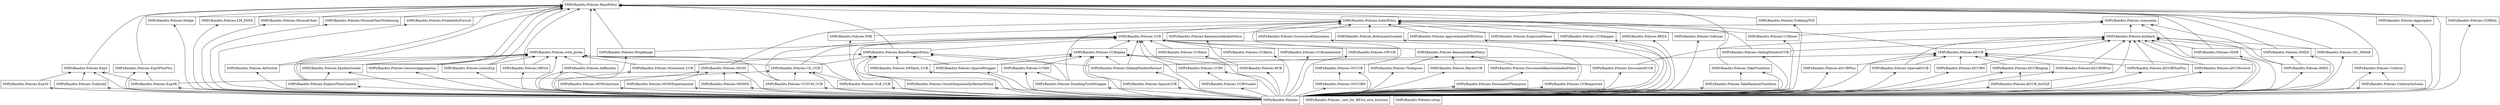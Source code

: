 digraph "packages_SMPyBandits.Policies" {
charset="utf-8"
rankdir=BT
"0" [label="SMPyBandits.Policies", shape="box"];
"1" [label="SMPyBandits.Policies.AdBandits", shape="box"];
"2" [label="SMPyBandits.Policies.AdSwitch", shape="box"];
"3" [label="SMPyBandits.Policies.Aggregator", shape="box"];
"4" [label="SMPyBandits.Policies.ApproximatedFHGittins", shape="box"];
"5" [label="SMPyBandits.Policies.BESA", shape="box"];
"6" [label="SMPyBandits.Policies.BasePolicy", shape="box"];
"7" [label="SMPyBandits.Policies.BaseWrapperPolicy", shape="box"];
"8" [label="SMPyBandits.Policies.BayesUCB", shape="box"];
"9" [label="SMPyBandits.Policies.BayesianIndexPolicy", shape="box"];
"10" [label="SMPyBandits.Policies.BoltzmannGumbel", shape="box"];
"11" [label="SMPyBandits.Policies.CD_UCB", shape="box"];
"12" [label="SMPyBandits.Policies.CORRAL", shape="box"];
"13" [label="SMPyBandits.Policies.CPUCB", shape="box"];
"14" [label="SMPyBandits.Policies.CUSUM_UCB", shape="box"];
"15" [label="SMPyBandits.Policies.DMED", shape="box"];
"16" [label="SMPyBandits.Policies.DiscountedBayesianIndexPolicy", shape="box"];
"17" [label="SMPyBandits.Policies.DiscountedThompson", shape="box"];
"18" [label="SMPyBandits.Policies.DiscountedUCB", shape="box"];
"19" [label="SMPyBandits.Policies.DoublingTrickWrapper", shape="box"];
"20" [label="SMPyBandits.Policies.EmpiricalMeans", shape="box"];
"21" [label="SMPyBandits.Policies.EpsilonGreedy", shape="box"];
"22" [label="SMPyBandits.Policies.Exp3", shape="box"];
"23" [label="SMPyBandits.Policies.Exp3PlusPlus", shape="box"];
"24" [label="SMPyBandits.Policies.Exp3R", shape="box"];
"25" [label="SMPyBandits.Policies.Exp3S", shape="box"];
"26" [label="SMPyBandits.Policies.ExploreThenCommit", shape="box"];
"27" [label="SMPyBandits.Policies.GLR_UCB", shape="box"];
"28" [label="SMPyBandits.Policies.GenericAggregation", shape="box"];
"29" [label="SMPyBandits.Policies.Hedge", shape="box"];
"30" [label="SMPyBandits.Policies.IMED", shape="box"];
"31" [label="SMPyBandits.Policies.IndexPolicy", shape="box"];
"32" [label="SMPyBandits.Policies.LM_DSEE", shape="box"];
"33" [label="SMPyBandits.Policies.LearnExp", shape="box"];
"34" [label="SMPyBandits.Policies.MEGA", shape="box"];
"35" [label="SMPyBandits.Policies.MOSS", shape="box"];
"36" [label="SMPyBandits.Policies.MOSSAnytime", shape="box"];
"37" [label="SMPyBandits.Policies.MOSSExperimental", shape="box"];
"38" [label="SMPyBandits.Policies.MOSSH", shape="box"];
"39" [label="SMPyBandits.Policies.Monitored_UCB", shape="box"];
"40" [label="SMPyBandits.Policies.MusicalChair", shape="box"];
"41" [label="SMPyBandits.Policies.MusicalChairNoSensing", shape="box"];
"42" [label="SMPyBandits.Policies.OCUCB", shape="box"];
"43" [label="SMPyBandits.Policies.OCUCBH", shape="box"];
"44" [label="SMPyBandits.Policies.OSSB", shape="box"];
"45" [label="SMPyBandits.Policies.OracleSequentiallyRestartPolicy", shape="box"];
"46" [label="SMPyBandits.Policies.PHE", shape="box"];
"47" [label="SMPyBandits.Policies.ProbabilityPursuit", shape="box"];
"48" [label="SMPyBandits.Policies.RCB", shape="box"];
"49" [label="SMPyBandits.Policies.RandomizedIndexPolicy", shape="box"];
"50" [label="SMPyBandits.Policies.SIC_MMAB", shape="box"];
"51" [label="SMPyBandits.Policies.SWHash_UCB", shape="box"];
"52" [label="SMPyBandits.Policies.SlidingWindowRestart", shape="box"];
"53" [label="SMPyBandits.Policies.SlidingWindowUCB", shape="box"];
"54" [label="SMPyBandits.Policies.Softmax", shape="box"];
"55" [label="SMPyBandits.Policies.SparseUCB", shape="box"];
"56" [label="SMPyBandits.Policies.SparseWrapper", shape="box"];
"57" [label="SMPyBandits.Policies.SparseklUCB", shape="box"];
"58" [label="SMPyBandits.Policies.SuccessiveElimination", shape="box"];
"59" [label="SMPyBandits.Policies.TakeFixedArm", shape="box"];
"60" [label="SMPyBandits.Policies.TakeRandomFixedArm", shape="box"];
"61" [label="SMPyBandits.Policies.Thompson", shape="box"];
"62" [label="SMPyBandits.Policies.TrekkingTSN", shape="box"];
"63" [label="SMPyBandits.Policies.TsallisInf", shape="box"];
"64" [label="SMPyBandits.Policies.UCB", shape="box"];
"65" [label="SMPyBandits.Policies.UCBH", shape="box"];
"66" [label="SMPyBandits.Policies.UCBV", shape="box"];
"67" [label="SMPyBandits.Policies.UCBVtuned", shape="box"];
"68" [label="SMPyBandits.Policies.UCBalpha", shape="box"];
"69" [label="SMPyBandits.Policies.UCBdagger", shape="box"];
"70" [label="SMPyBandits.Policies.UCBimproved", shape="box"];
"71" [label="SMPyBandits.Policies.UCBmin", shape="box"];
"72" [label="SMPyBandits.Policies.UCBoost", shape="box"];
"73" [label="SMPyBandits.Policies.UCBplus", shape="box"];
"74" [label="SMPyBandits.Policies.UCBrandomInit", shape="box"];
"75" [label="SMPyBandits.Policies.Uniform", shape="box"];
"76" [label="SMPyBandits.Policies.UniformOnSome", shape="box"];
"77" [label="SMPyBandits.Policies.WrapRange", shape="box"];
"78" [label="SMPyBandits.Policies._test_for_BESA_core_function", shape="box"];
"79" [label="SMPyBandits.Policies.klUCB", shape="box"];
"80" [label="SMPyBandits.Policies.klUCBH", shape="box"];
"81" [label="SMPyBandits.Policies.klUCBHPlus", shape="box"];
"82" [label="SMPyBandits.Policies.klUCBPlus", shape="box"];
"83" [label="SMPyBandits.Policies.klUCBPlusPlus", shape="box"];
"84" [label="SMPyBandits.Policies.klUCB_forGLR", shape="box"];
"85" [label="SMPyBandits.Policies.klUCBloglog", shape="box"];
"86" [label="SMPyBandits.Policies.klUCBswitch", shape="box"];
"87" [label="SMPyBandits.Policies.kullback", shape="box"];
"88" [label="SMPyBandits.Policies.setup", shape="box"];
"89" [label="SMPyBandits.Policies.usenumba", shape="box"];
"90" [label="SMPyBandits.Policies.with_proba", shape="box"];
"0" -> "1" [arrowhead="open", arrowtail="none"];
"0" -> "2" [arrowhead="open", arrowtail="none"];
"0" -> "3" [arrowhead="open", arrowtail="none"];
"0" -> "4" [arrowhead="open", arrowtail="none"];
"0" -> "5" [arrowhead="open", arrowtail="none"];
"0" -> "6" [arrowhead="open", arrowtail="none"];
"0" -> "7" [arrowhead="open", arrowtail="none"];
"0" -> "8" [arrowhead="open", arrowtail="none"];
"0" -> "10" [arrowhead="open", arrowtail="none"];
"0" -> "11" [arrowhead="open", arrowtail="none"];
"0" -> "12" [arrowhead="open", arrowtail="none"];
"0" -> "13" [arrowhead="open", arrowtail="none"];
"0" -> "14" [arrowhead="open", arrowtail="none"];
"0" -> "15" [arrowhead="open", arrowtail="none"];
"0" -> "17" [arrowhead="open", arrowtail="none"];
"0" -> "18" [arrowhead="open", arrowtail="none"];
"0" -> "19" [arrowhead="open", arrowtail="none"];
"0" -> "20" [arrowhead="open", arrowtail="none"];
"0" -> "21" [arrowhead="open", arrowtail="none"];
"0" -> "22" [arrowhead="open", arrowtail="none"];
"0" -> "23" [arrowhead="open", arrowtail="none"];
"0" -> "24" [arrowhead="open", arrowtail="none"];
"0" -> "25" [arrowhead="open", arrowtail="none"];
"0" -> "26" [arrowhead="open", arrowtail="none"];
"0" -> "27" [arrowhead="open", arrowtail="none"];
"0" -> "28" [arrowhead="open", arrowtail="none"];
"0" -> "29" [arrowhead="open", arrowtail="none"];
"0" -> "30" [arrowhead="open", arrowtail="none"];
"0" -> "32" [arrowhead="open", arrowtail="none"];
"0" -> "33" [arrowhead="open", arrowtail="none"];
"0" -> "34" [arrowhead="open", arrowtail="none"];
"0" -> "35" [arrowhead="open", arrowtail="none"];
"0" -> "36" [arrowhead="open", arrowtail="none"];
"0" -> "37" [arrowhead="open", arrowtail="none"];
"0" -> "38" [arrowhead="open", arrowtail="none"];
"0" -> "39" [arrowhead="open", arrowtail="none"];
"0" -> "40" [arrowhead="open", arrowtail="none"];
"0" -> "41" [arrowhead="open", arrowtail="none"];
"0" -> "42" [arrowhead="open", arrowtail="none"];
"0" -> "43" [arrowhead="open", arrowtail="none"];
"0" -> "44" [arrowhead="open", arrowtail="none"];
"0" -> "45" [arrowhead="open", arrowtail="none"];
"0" -> "46" [arrowhead="open", arrowtail="none"];
"0" -> "47" [arrowhead="open", arrowtail="none"];
"0" -> "48" [arrowhead="open", arrowtail="none"];
"0" -> "50" [arrowhead="open", arrowtail="none"];
"0" -> "51" [arrowhead="open", arrowtail="none"];
"0" -> "52" [arrowhead="open", arrowtail="none"];
"0" -> "53" [arrowhead="open", arrowtail="none"];
"0" -> "54" [arrowhead="open", arrowtail="none"];
"0" -> "55" [arrowhead="open", arrowtail="none"];
"0" -> "56" [arrowhead="open", arrowtail="none"];
"0" -> "57" [arrowhead="open", arrowtail="none"];
"0" -> "59" [arrowhead="open", arrowtail="none"];
"0" -> "60" [arrowhead="open", arrowtail="none"];
"0" -> "61" [arrowhead="open", arrowtail="none"];
"0" -> "62" [arrowhead="open", arrowtail="none"];
"0" -> "63" [arrowhead="open", arrowtail="none"];
"0" -> "64" [arrowhead="open", arrowtail="none"];
"0" -> "65" [arrowhead="open", arrowtail="none"];
"0" -> "66" [arrowhead="open", arrowtail="none"];
"0" -> "67" [arrowhead="open", arrowtail="none"];
"0" -> "68" [arrowhead="open", arrowtail="none"];
"0" -> "69" [arrowhead="open", arrowtail="none"];
"0" -> "70" [arrowhead="open", arrowtail="none"];
"0" -> "71" [arrowhead="open", arrowtail="none"];
"0" -> "72" [arrowhead="open", arrowtail="none"];
"0" -> "73" [arrowhead="open", arrowtail="none"];
"0" -> "74" [arrowhead="open", arrowtail="none"];
"0" -> "75" [arrowhead="open", arrowtail="none"];
"0" -> "76" [arrowhead="open", arrowtail="none"];
"0" -> "77" [arrowhead="open", arrowtail="none"];
"0" -> "79" [arrowhead="open", arrowtail="none"];
"0" -> "80" [arrowhead="open", arrowtail="none"];
"0" -> "81" [arrowhead="open", arrowtail="none"];
"0" -> "82" [arrowhead="open", arrowtail="none"];
"0" -> "83" [arrowhead="open", arrowtail="none"];
"0" -> "84" [arrowhead="open", arrowtail="none"];
"0" -> "85" [arrowhead="open", arrowtail="none"];
"0" -> "86" [arrowhead="open", arrowtail="none"];
"0" -> "87" [arrowhead="open", arrowtail="none"];
"0" -> "89" [arrowhead="open", arrowtail="none"];
"0" -> "90" [arrowhead="open", arrowtail="none"];
"1" -> "6" [arrowhead="open", arrowtail="none"];
"1" -> "90" [arrowhead="open", arrowtail="none"];
"2" -> "6" [arrowhead="open", arrowtail="none"];
"2" -> "90" [arrowhead="open", arrowtail="none"];
"3" -> "6" [arrowhead="open", arrowtail="none"];
"4" -> "31" [arrowhead="open", arrowtail="none"];
"5" -> "31" [arrowhead="open", arrowtail="none"];
"7" -> "6" [arrowhead="open", arrowtail="none"];
"7" -> "64" [arrowhead="open", arrowtail="none"];
"8" -> "9" [arrowhead="open", arrowtail="none"];
"9" -> "31" [arrowhead="open", arrowtail="none"];
"10" -> "31" [arrowhead="open", arrowtail="none"];
"11" -> "7" [arrowhead="open", arrowtail="none"];
"11" -> "64" [arrowhead="open", arrowtail="none"];
"11" -> "90" [arrowhead="open", arrowtail="none"];
"12" -> "6" [arrowhead="open", arrowtail="none"];
"13" -> "64" [arrowhead="open", arrowtail="none"];
"14" -> "11" [arrowhead="open", arrowtail="none"];
"14" -> "64" [arrowhead="open", arrowtail="none"];
"14" -> "90" [arrowhead="open", arrowtail="none"];
"15" -> "6" [arrowhead="open", arrowtail="none"];
"15" -> "87" [arrowhead="open", arrowtail="none"];
"16" -> "9" [arrowhead="open", arrowtail="none"];
"17" -> "16" [arrowhead="open", arrowtail="none"];
"18" -> "68" [arrowhead="open", arrowtail="none"];
"18" -> "87" [arrowhead="open", arrowtail="none"];
"19" -> "7" [arrowhead="open", arrowtail="none"];
"19" -> "65" [arrowhead="open", arrowtail="none"];
"19" -> "89" [arrowhead="open", arrowtail="none"];
"20" -> "31" [arrowhead="open", arrowtail="none"];
"21" -> "6" [arrowhead="open", arrowtail="none"];
"21" -> "90" [arrowhead="open", arrowtail="none"];
"22" -> "6" [arrowhead="open", arrowtail="none"];
"23" -> "6" [arrowhead="open", arrowtail="none"];
"24" -> "11" [arrowhead="open", arrowtail="none"];
"24" -> "22" [arrowhead="open", arrowtail="none"];
"24" -> "23" [arrowhead="open", arrowtail="none"];
"25" -> "22" [arrowhead="open", arrowtail="none"];
"26" -> "6" [arrowhead="open", arrowtail="none"];
"26" -> "21" [arrowhead="open", arrowtail="none"];
"26" -> "90" [arrowhead="open", arrowtail="none"];
"27" -> "11" [arrowhead="open", arrowtail="none"];
"27" -> "64" [arrowhead="open", arrowtail="none"];
"27" -> "90" [arrowhead="open", arrowtail="none"];
"28" -> "6" [arrowhead="open", arrowtail="none"];
"28" -> "90" [arrowhead="open", arrowtail="none"];
"29" -> "6" [arrowhead="open", arrowtail="none"];
"30" -> "15" [arrowhead="open", arrowtail="none"];
"30" -> "87" [arrowhead="open", arrowtail="none"];
"30" -> "89" [arrowhead="open", arrowtail="none"];
"31" -> "6" [arrowhead="open", arrowtail="none"];
"32" -> "6" [arrowhead="open", arrowtail="none"];
"33" -> "6" [arrowhead="open", arrowtail="none"];
"33" -> "90" [arrowhead="open", arrowtail="none"];
"34" -> "6" [arrowhead="open", arrowtail="none"];
"34" -> "90" [arrowhead="open", arrowtail="none"];
"35" -> "31" [arrowhead="open", arrowtail="none"];
"36" -> "35" [arrowhead="open", arrowtail="none"];
"37" -> "35" [arrowhead="open", arrowtail="none"];
"38" -> "35" [arrowhead="open", arrowtail="none"];
"39" -> "7" [arrowhead="open", arrowtail="none"];
"39" -> "90" [arrowhead="open", arrowtail="none"];
"40" -> "6" [arrowhead="open", arrowtail="none"];
"41" -> "6" [arrowhead="open", arrowtail="none"];
"42" -> "64" [arrowhead="open", arrowtail="none"];
"43" -> "42" [arrowhead="open", arrowtail="none"];
"44" -> "6" [arrowhead="open", arrowtail="none"];
"44" -> "87" [arrowhead="open", arrowtail="none"];
"45" -> "7" [arrowhead="open", arrowtail="none"];
"46" -> "31" [arrowhead="open", arrowtail="none"];
"47" -> "6" [arrowhead="open", arrowtail="none"];
"48" -> "49" [arrowhead="open", arrowtail="none"];
"48" -> "68" [arrowhead="open", arrowtail="none"];
"49" -> "31" [arrowhead="open", arrowtail="none"];
"50" -> "6" [arrowhead="open", arrowtail="none"];
"50" -> "87" [arrowhead="open", arrowtail="none"];
"51" -> "7" [arrowhead="open", arrowtail="none"];
"51" -> "68" [arrowhead="open", arrowtail="none"];
"52" -> "7" [arrowhead="open", arrowtail="none"];
"52" -> "64" [arrowhead="open", arrowtail="none"];
"52" -> "68" [arrowhead="open", arrowtail="none"];
"52" -> "79" [arrowhead="open", arrowtail="none"];
"53" -> "31" [arrowhead="open", arrowtail="none"];
"53" -> "87" [arrowhead="open", arrowtail="none"];
"54" -> "6" [arrowhead="open", arrowtail="none"];
"55" -> "68" [arrowhead="open", arrowtail="none"];
"56" -> "7" [arrowhead="open", arrowtail="none"];
"56" -> "68" [arrowhead="open", arrowtail="none"];
"57" -> "79" [arrowhead="open", arrowtail="none"];
"57" -> "87" [arrowhead="open", arrowtail="none"];
"58" -> "31" [arrowhead="open", arrowtail="none"];
"59" -> "6" [arrowhead="open", arrowtail="none"];
"60" -> "59" [arrowhead="open", arrowtail="none"];
"61" -> "9" [arrowhead="open", arrowtail="none"];
"62" -> "6" [arrowhead="open", arrowtail="none"];
"63" -> "22" [arrowhead="open", arrowtail="none"];
"64" -> "31" [arrowhead="open", arrowtail="none"];
"65" -> "68" [arrowhead="open", arrowtail="none"];
"66" -> "64" [arrowhead="open", arrowtail="none"];
"67" -> "66" [arrowhead="open", arrowtail="none"];
"68" -> "64" [arrowhead="open", arrowtail="none"];
"69" -> "31" [arrowhead="open", arrowtail="none"];
"70" -> "58" [arrowhead="open", arrowtail="none"];
"71" -> "64" [arrowhead="open", arrowtail="none"];
"72" -> "31" [arrowhead="open", arrowtail="none"];
"72" -> "89" [arrowhead="open", arrowtail="none"];
"73" -> "64" [arrowhead="open", arrowtail="none"];
"74" -> "64" [arrowhead="open", arrowtail="none"];
"75" -> "6" [arrowhead="open", arrowtail="none"];
"76" -> "75" [arrowhead="open", arrowtail="none"];
"77" -> "6" [arrowhead="open", arrowtail="none"];
"77" -> "64" [arrowhead="open", arrowtail="none"];
"79" -> "31" [arrowhead="open", arrowtail="none"];
"79" -> "87" [arrowhead="open", arrowtail="none"];
"80" -> "79" [arrowhead="open", arrowtail="none"];
"80" -> "87" [arrowhead="open", arrowtail="none"];
"81" -> "79" [arrowhead="open", arrowtail="none"];
"81" -> "87" [arrowhead="open", arrowtail="none"];
"82" -> "79" [arrowhead="open", arrowtail="none"];
"83" -> "79" [arrowhead="open", arrowtail="none"];
"83" -> "87" [arrowhead="open", arrowtail="none"];
"84" -> "85" [arrowhead="open", arrowtail="none"];
"84" -> "87" [arrowhead="open", arrowtail="none"];
"85" -> "79" [arrowhead="open", arrowtail="none"];
"86" -> "79" [arrowhead="open", arrowtail="none"];
"86" -> "87" [arrowhead="open", arrowtail="none"];
"87" -> "89" [arrowhead="open", arrowtail="none"];
}
